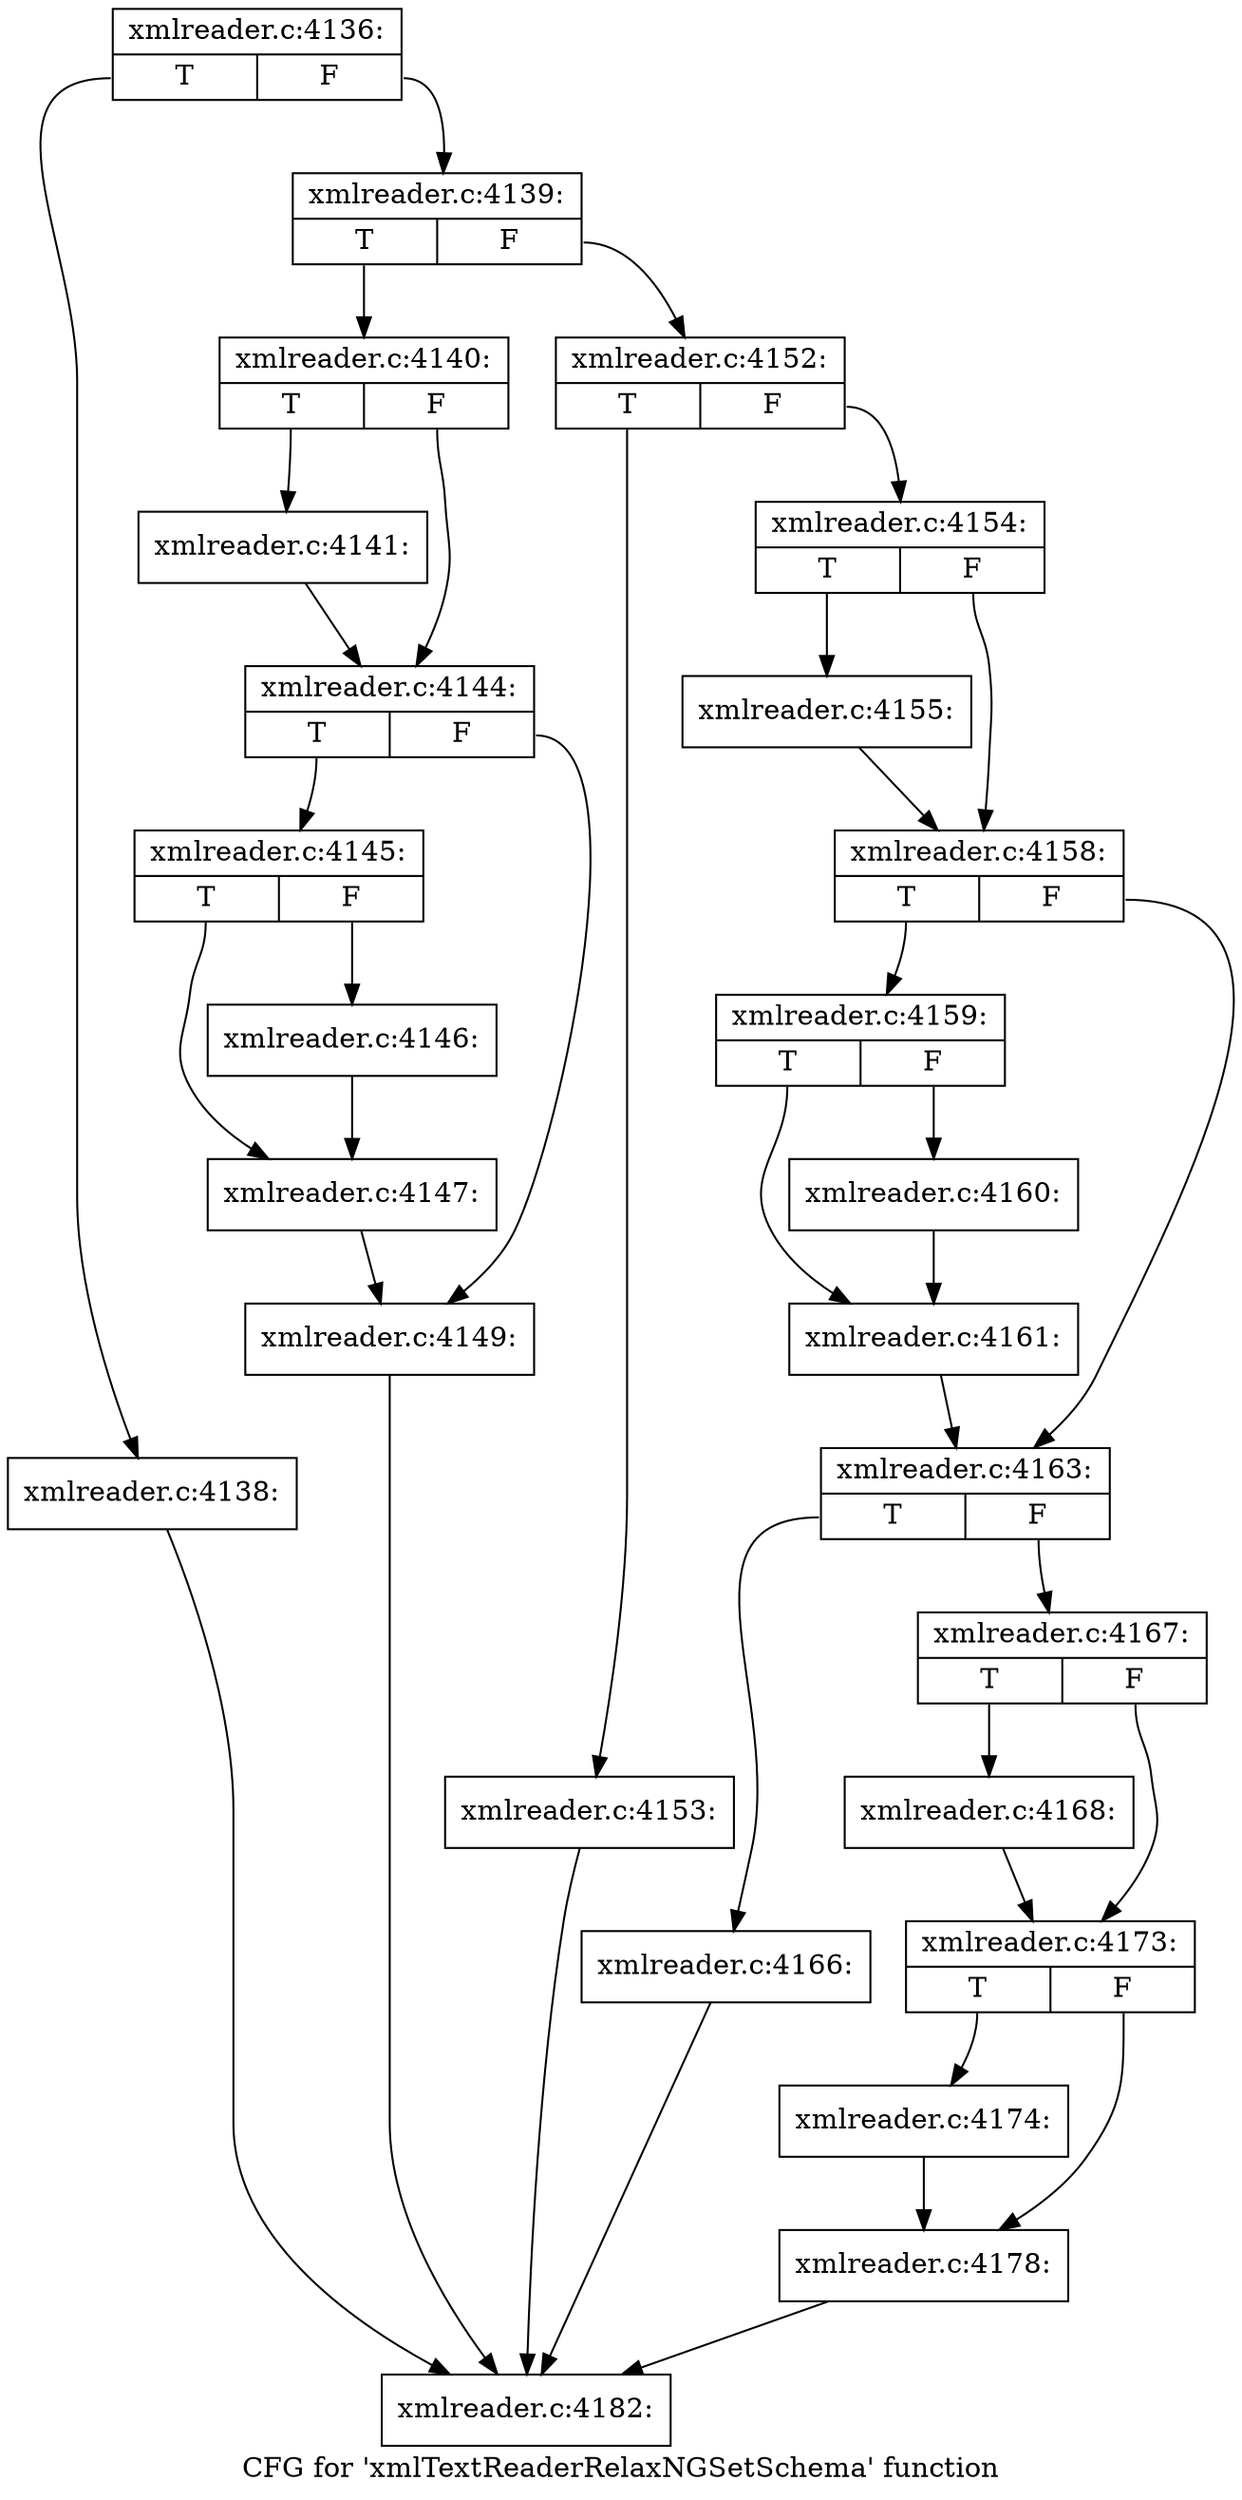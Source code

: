 digraph "CFG for 'xmlTextReaderRelaxNGSetSchema' function" {
	label="CFG for 'xmlTextReaderRelaxNGSetSchema' function";

	Node0x4870200 [shape=record,label="{xmlreader.c:4136:|{<s0>T|<s1>F}}"];
	Node0x4870200:s0 -> Node0x486e4d0;
	Node0x4870200:s1 -> Node0x486e520;
	Node0x486e4d0 [shape=record,label="{xmlreader.c:4138:}"];
	Node0x486e4d0 -> Node0x4870530;
	Node0x486e520 [shape=record,label="{xmlreader.c:4139:|{<s0>T|<s1>F}}"];
	Node0x486e520:s0 -> Node0x4875880;
	Node0x486e520:s1 -> Node0x48758d0;
	Node0x4875880 [shape=record,label="{xmlreader.c:4140:|{<s0>T|<s1>F}}"];
	Node0x4875880:s0 -> Node0x4875c90;
	Node0x4875880:s1 -> Node0x4875ce0;
	Node0x4875c90 [shape=record,label="{xmlreader.c:4141:}"];
	Node0x4875c90 -> Node0x4875ce0;
	Node0x4875ce0 [shape=record,label="{xmlreader.c:4144:|{<s0>T|<s1>F}}"];
	Node0x4875ce0:s0 -> Node0x48766c0;
	Node0x4875ce0:s1 -> Node0x4876710;
	Node0x48766c0 [shape=record,label="{xmlreader.c:4145:|{<s0>T|<s1>F}}"];
	Node0x48766c0:s0 -> Node0x4876c50;
	Node0x48766c0:s1 -> Node0x4876c00;
	Node0x4876c00 [shape=record,label="{xmlreader.c:4146:}"];
	Node0x4876c00 -> Node0x4876c50;
	Node0x4876c50 [shape=record,label="{xmlreader.c:4147:}"];
	Node0x4876c50 -> Node0x4876710;
	Node0x4876710 [shape=record,label="{xmlreader.c:4149:}"];
	Node0x4876710 -> Node0x4870530;
	Node0x48758d0 [shape=record,label="{xmlreader.c:4152:|{<s0>T|<s1>F}}"];
	Node0x48758d0:s0 -> Node0x4877a30;
	Node0x48758d0:s1 -> Node0x4877a80;
	Node0x4877a30 [shape=record,label="{xmlreader.c:4153:}"];
	Node0x4877a30 -> Node0x4870530;
	Node0x4877a80 [shape=record,label="{xmlreader.c:4154:|{<s0>T|<s1>F}}"];
	Node0x4877a80:s0 -> Node0x4878070;
	Node0x4877a80:s1 -> Node0x48780c0;
	Node0x4878070 [shape=record,label="{xmlreader.c:4155:}"];
	Node0x4878070 -> Node0x48780c0;
	Node0x48780c0 [shape=record,label="{xmlreader.c:4158:|{<s0>T|<s1>F}}"];
	Node0x48780c0:s0 -> Node0x4878b00;
	Node0x48780c0:s1 -> Node0x4878b50;
	Node0x4878b00 [shape=record,label="{xmlreader.c:4159:|{<s0>T|<s1>F}}"];
	Node0x4878b00:s0 -> Node0x4879090;
	Node0x4878b00:s1 -> Node0x4879040;
	Node0x4879040 [shape=record,label="{xmlreader.c:4160:}"];
	Node0x4879040 -> Node0x4879090;
	Node0x4879090 [shape=record,label="{xmlreader.c:4161:}"];
	Node0x4879090 -> Node0x4878b50;
	Node0x4878b50 [shape=record,label="{xmlreader.c:4163:|{<s0>T|<s1>F}}"];
	Node0x4878b50:s0 -> Node0x487a8f0;
	Node0x4878b50:s1 -> Node0x46ff0e0;
	Node0x487a8f0 [shape=record,label="{xmlreader.c:4166:}"];
	Node0x487a8f0 -> Node0x4870530;
	Node0x46ff0e0 [shape=record,label="{xmlreader.c:4167:|{<s0>T|<s1>F}}"];
	Node0x46ff0e0:s0 -> Node0x487ac20;
	Node0x46ff0e0:s1 -> Node0x487b140;
	Node0x487ac20 [shape=record,label="{xmlreader.c:4168:}"];
	Node0x487ac20 -> Node0x487b140;
	Node0x487b140 [shape=record,label="{xmlreader.c:4173:|{<s0>T|<s1>F}}"];
	Node0x487b140:s0 -> Node0x487b950;
	Node0x487b140:s1 -> Node0x487bc80;
	Node0x487b950 [shape=record,label="{xmlreader.c:4174:}"];
	Node0x487b950 -> Node0x487bc80;
	Node0x487bc80 [shape=record,label="{xmlreader.c:4178:}"];
	Node0x487bc80 -> Node0x4870530;
	Node0x4870530 [shape=record,label="{xmlreader.c:4182:}"];
}
